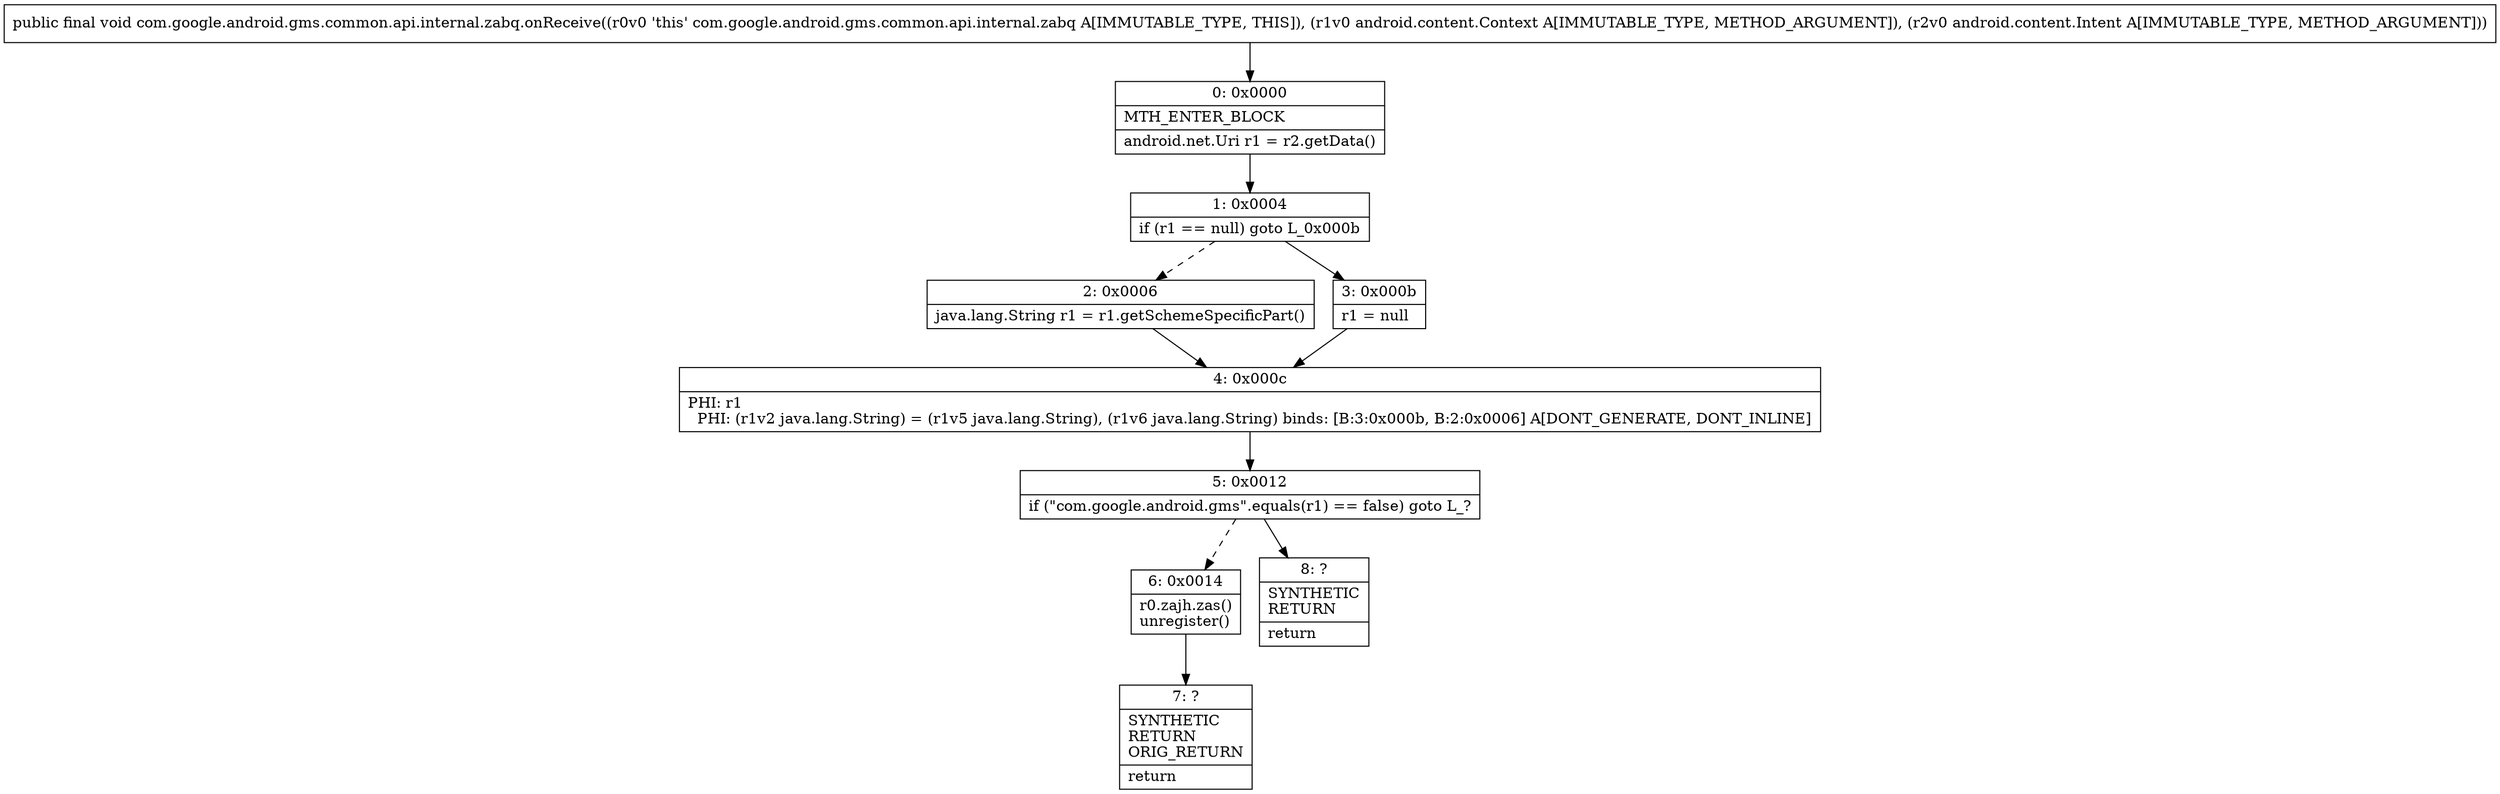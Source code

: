 digraph "CFG forcom.google.android.gms.common.api.internal.zabq.onReceive(Landroid\/content\/Context;Landroid\/content\/Intent;)V" {
Node_0 [shape=record,label="{0\:\ 0x0000|MTH_ENTER_BLOCK\l|android.net.Uri r1 = r2.getData()\l}"];
Node_1 [shape=record,label="{1\:\ 0x0004|if (r1 == null) goto L_0x000b\l}"];
Node_2 [shape=record,label="{2\:\ 0x0006|java.lang.String r1 = r1.getSchemeSpecificPart()\l}"];
Node_3 [shape=record,label="{3\:\ 0x000b|r1 = null\l}"];
Node_4 [shape=record,label="{4\:\ 0x000c|PHI: r1 \l  PHI: (r1v2 java.lang.String) = (r1v5 java.lang.String), (r1v6 java.lang.String) binds: [B:3:0x000b, B:2:0x0006] A[DONT_GENERATE, DONT_INLINE]\l}"];
Node_5 [shape=record,label="{5\:\ 0x0012|if (\"com.google.android.gms\".equals(r1) == false) goto L_?\l}"];
Node_6 [shape=record,label="{6\:\ 0x0014|r0.zajh.zas()\lunregister()\l}"];
Node_7 [shape=record,label="{7\:\ ?|SYNTHETIC\lRETURN\lORIG_RETURN\l|return\l}"];
Node_8 [shape=record,label="{8\:\ ?|SYNTHETIC\lRETURN\l|return\l}"];
MethodNode[shape=record,label="{public final void com.google.android.gms.common.api.internal.zabq.onReceive((r0v0 'this' com.google.android.gms.common.api.internal.zabq A[IMMUTABLE_TYPE, THIS]), (r1v0 android.content.Context A[IMMUTABLE_TYPE, METHOD_ARGUMENT]), (r2v0 android.content.Intent A[IMMUTABLE_TYPE, METHOD_ARGUMENT])) }"];
MethodNode -> Node_0;
Node_0 -> Node_1;
Node_1 -> Node_2[style=dashed];
Node_1 -> Node_3;
Node_2 -> Node_4;
Node_3 -> Node_4;
Node_4 -> Node_5;
Node_5 -> Node_6[style=dashed];
Node_5 -> Node_8;
Node_6 -> Node_7;
}


